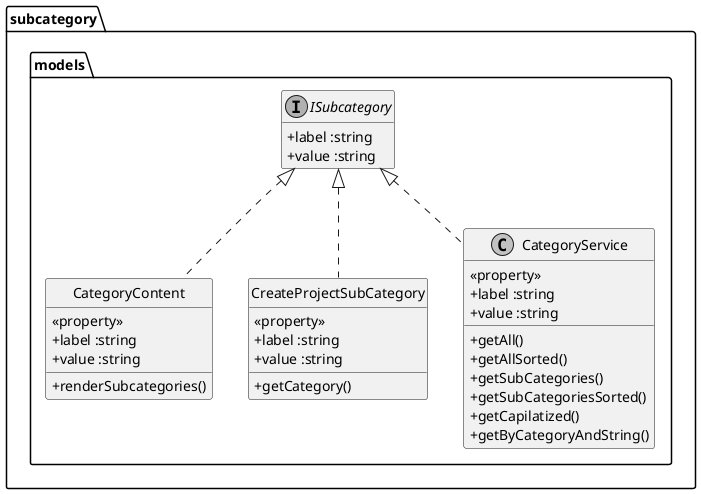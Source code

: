 @startuml

 skinparam monochrome true
 skinparam classAttributeIconSize 0
 top to bottom direction
package "subcategory.models"{
  
  interface "ISubcategory" {
    + label :string
    + value :string
    
  }
  hide ISubcategory  methods

  

class "CategoryContent" {
  + renderSubcategories()
  <<property>>
    + label :string
    + value :string
}
hide CategoryContent circle


class "CreateProjectSubCategory" {
  + getCategory()
  <<property>>
    + label :string
    + value :string
}
hide CreateProjectSubCategory circle
  
  
class "CategoryService" {
  + getAll()
  + getAllSorted()
  + getSubCategories()
  + getSubCategoriesSorted()
  + getCapilatized()
  + getByCategoryAndString()
  <<property>>
    + label :string
    + value :string
}

  ISubcategory <|.. CategoryContent
  ISubcategory <|.. CreateProjectSubCategory 
  ISubcategory <|.. CategoryService
  
}


@enduml